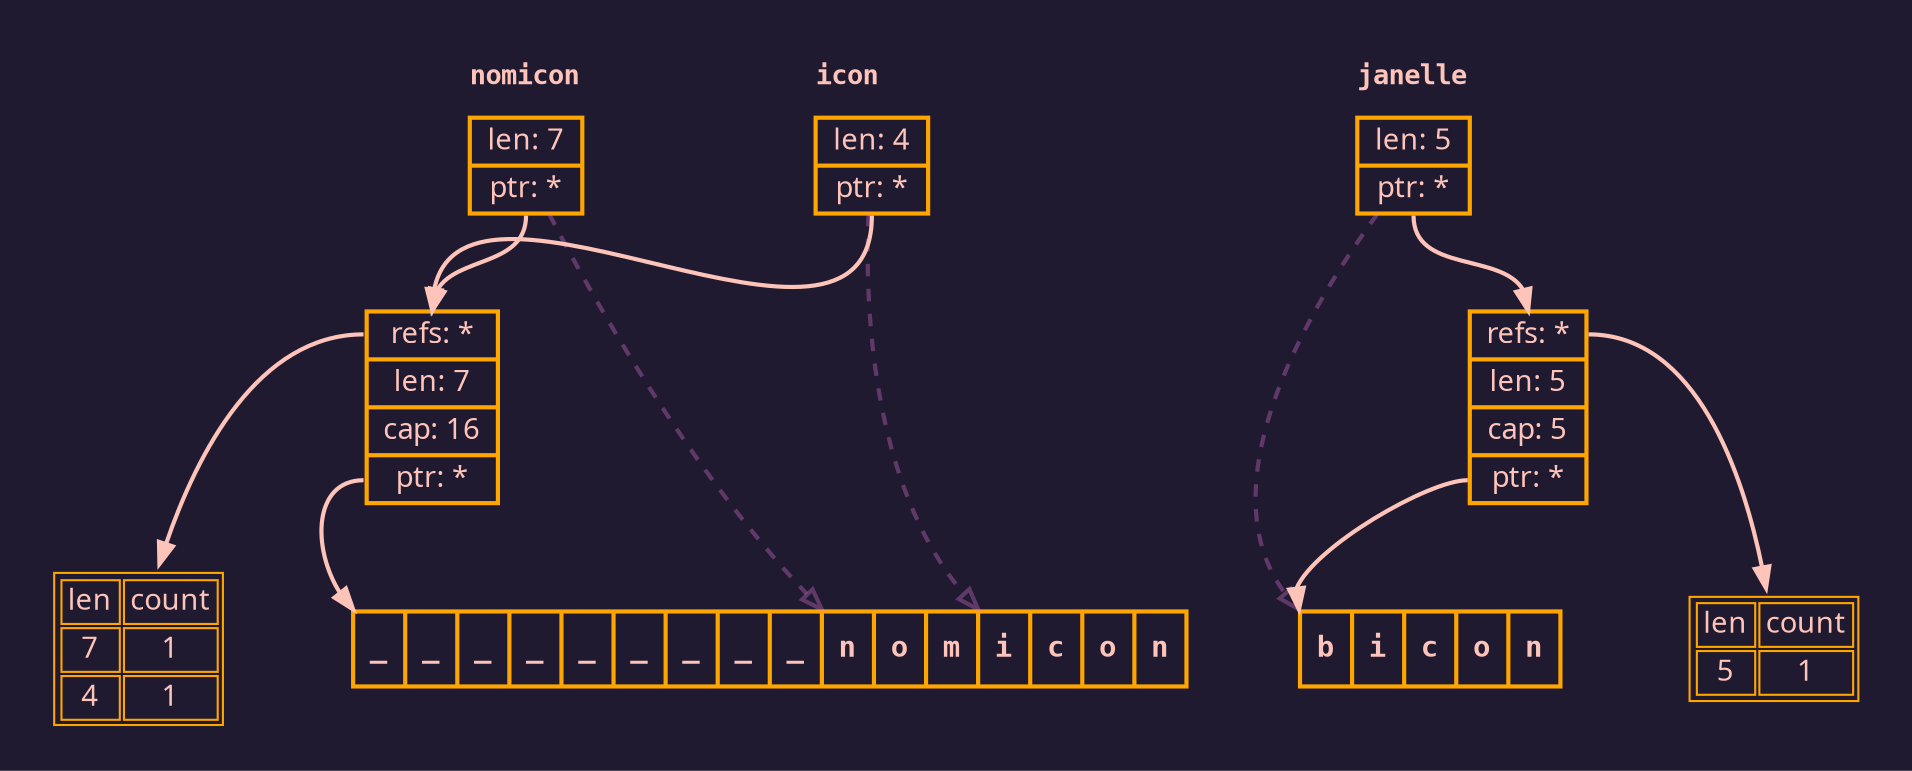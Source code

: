 digraph structs {
    
    bgcolor = "#1f1a30";
    fontname = "sans-serif";
    pad=0.25;
    layout=dot;
    concentrate=true;

    graph [
        nodesep="0.75";
        ranksep="0.4 equally";
    ];

    node [
        fontname = "sans-serif";
        shape = record;
        color = orange;
        fontcolor = "#ffc4b9";
        style = "bold";
    ];


    edge [
        color="#ffc4b9";
        style=bold;
    ];

    {
        color=none;
        fontname="Courier-Bold";
        fontcolor="#ffc4b9";
        fontsize=13;
        labeljust=l;

        subgraph cluster_s2 {
            label="nomicon";
            s2 [label = "{{len: 7} | {<ptr> ptr: *}}"; ];
        }

        subgraph cluster_s1 {
            label="icon";
            s1 [label = "{{len: 4} | {<ptr> ptr: *}}";];
        }

        subgraph cluster_janelle {
            label="janelle";
            bicon [label = "{{len: 5} | {<ptr> ptr: *}}";];
        }
    }

    {
        color=none;
        edge [
            style="dashed";
            penwidth=2;
            color="#ee7ce451";
            arrowhead=empty;
        ];

        s1 -> buffer:i:nw; 
        s2 -> buffer:n:nw;
        bicon -> buffer2:start:nw;
    }

    {
        s1:ptr:s -> cell:priorities:n;
        s2:ptr:s -> cell:priorities:n;
        bicon:ptr:s -> cell2:priorities:n;
    }
    
    cell [label = "{{<priorities> refs: *}|{len: 7}|{cap: 16}|{<ptr> ptr: *}}";];
    cell:ptr:w -> buffer:start:nw;
    cell:priorities -> priorities;

    cell2 [label = "{{<priorities> refs: *}|{len: 5}|{cap: 5}|{<ptr> ptr: *}}";];
    cell2:ptr:w -> buffer2:start:nw;
    cell2:priorities -> priorities2;
    
    priorities [
        shape = none;
        label = <
            <table>
                <tr><td>len</td><td>count</td></tr>
                <tr><td>7</td><td>1</td></tr>
                <tr><td>4</td><td>1</td></tr>
            </table>
        >
    ];

    priorities2 [
        shape = none;
        label = <
            <table>
                <tr><td>len</td><td>count</td></tr>
                <tr><td>5</td><td>1</td></tr>
            </table>
        >
    ];
    
    buffer [
        label = "<start> _|_|_|_|<r> _|_|_|_|_|<n> n|o|m|<i> i|c|o|n";
        fontname="Courier-Bold"
    ];
    
    buffer2 [
        label = "<start> b|i|c|o|n";
        fontname="Courier-Bold"
    ];
}